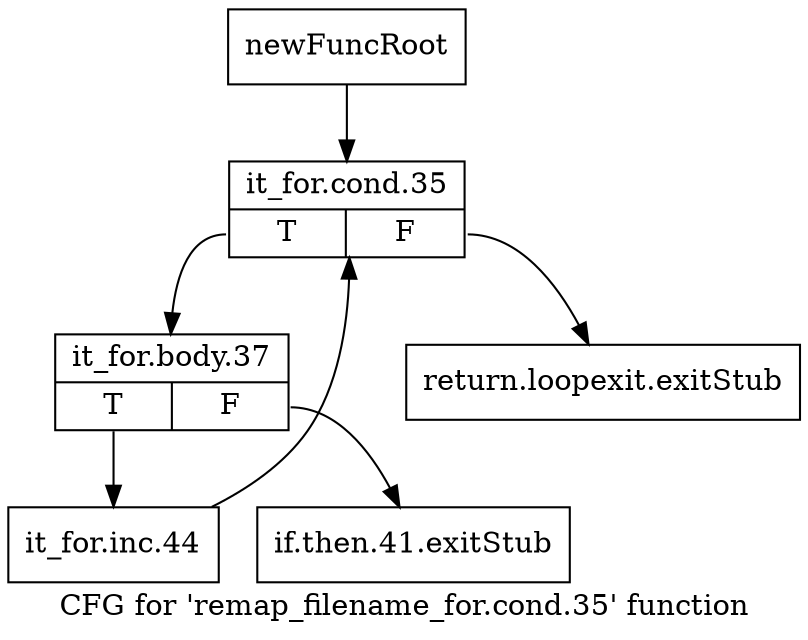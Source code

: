 digraph "CFG for 'remap_filename_for.cond.35' function" {
	label="CFG for 'remap_filename_for.cond.35' function";

	Node0xa2bad50 [shape=record,label="{newFuncRoot}"];
	Node0xa2bad50 -> Node0xa2bae40;
	Node0xa2bada0 [shape=record,label="{return.loopexit.exitStub}"];
	Node0xa2badf0 [shape=record,label="{if.then.41.exitStub}"];
	Node0xa2bae40 [shape=record,label="{it_for.cond.35|{<s0>T|<s1>F}}"];
	Node0xa2bae40:s0 -> Node0xa2bae90;
	Node0xa2bae40:s1 -> Node0xa2bada0;
	Node0xa2bae90 [shape=record,label="{it_for.body.37|{<s0>T|<s1>F}}"];
	Node0xa2bae90:s0 -> Node0xa2baee0;
	Node0xa2bae90:s1 -> Node0xa2badf0;
	Node0xa2baee0 [shape=record,label="{it_for.inc.44}"];
	Node0xa2baee0 -> Node0xa2bae40;
}
